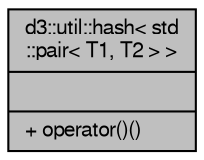 digraph "d3::util::hash&lt; std::pair&lt; T1, T2 &gt; &gt;"
{
  edge [fontname="FreeSans",fontsize="10",labelfontname="FreeSans",labelfontsize="10"];
  node [fontname="FreeSans",fontsize="10",shape=record];
  Node1 [label="{d3::util::hash\< std\l::pair\< T1, T2 \> \>\n||+ operator()()\l}",height=0.2,width=0.4,color="black", fillcolor="grey75", style="filled" fontcolor="black"];
}
